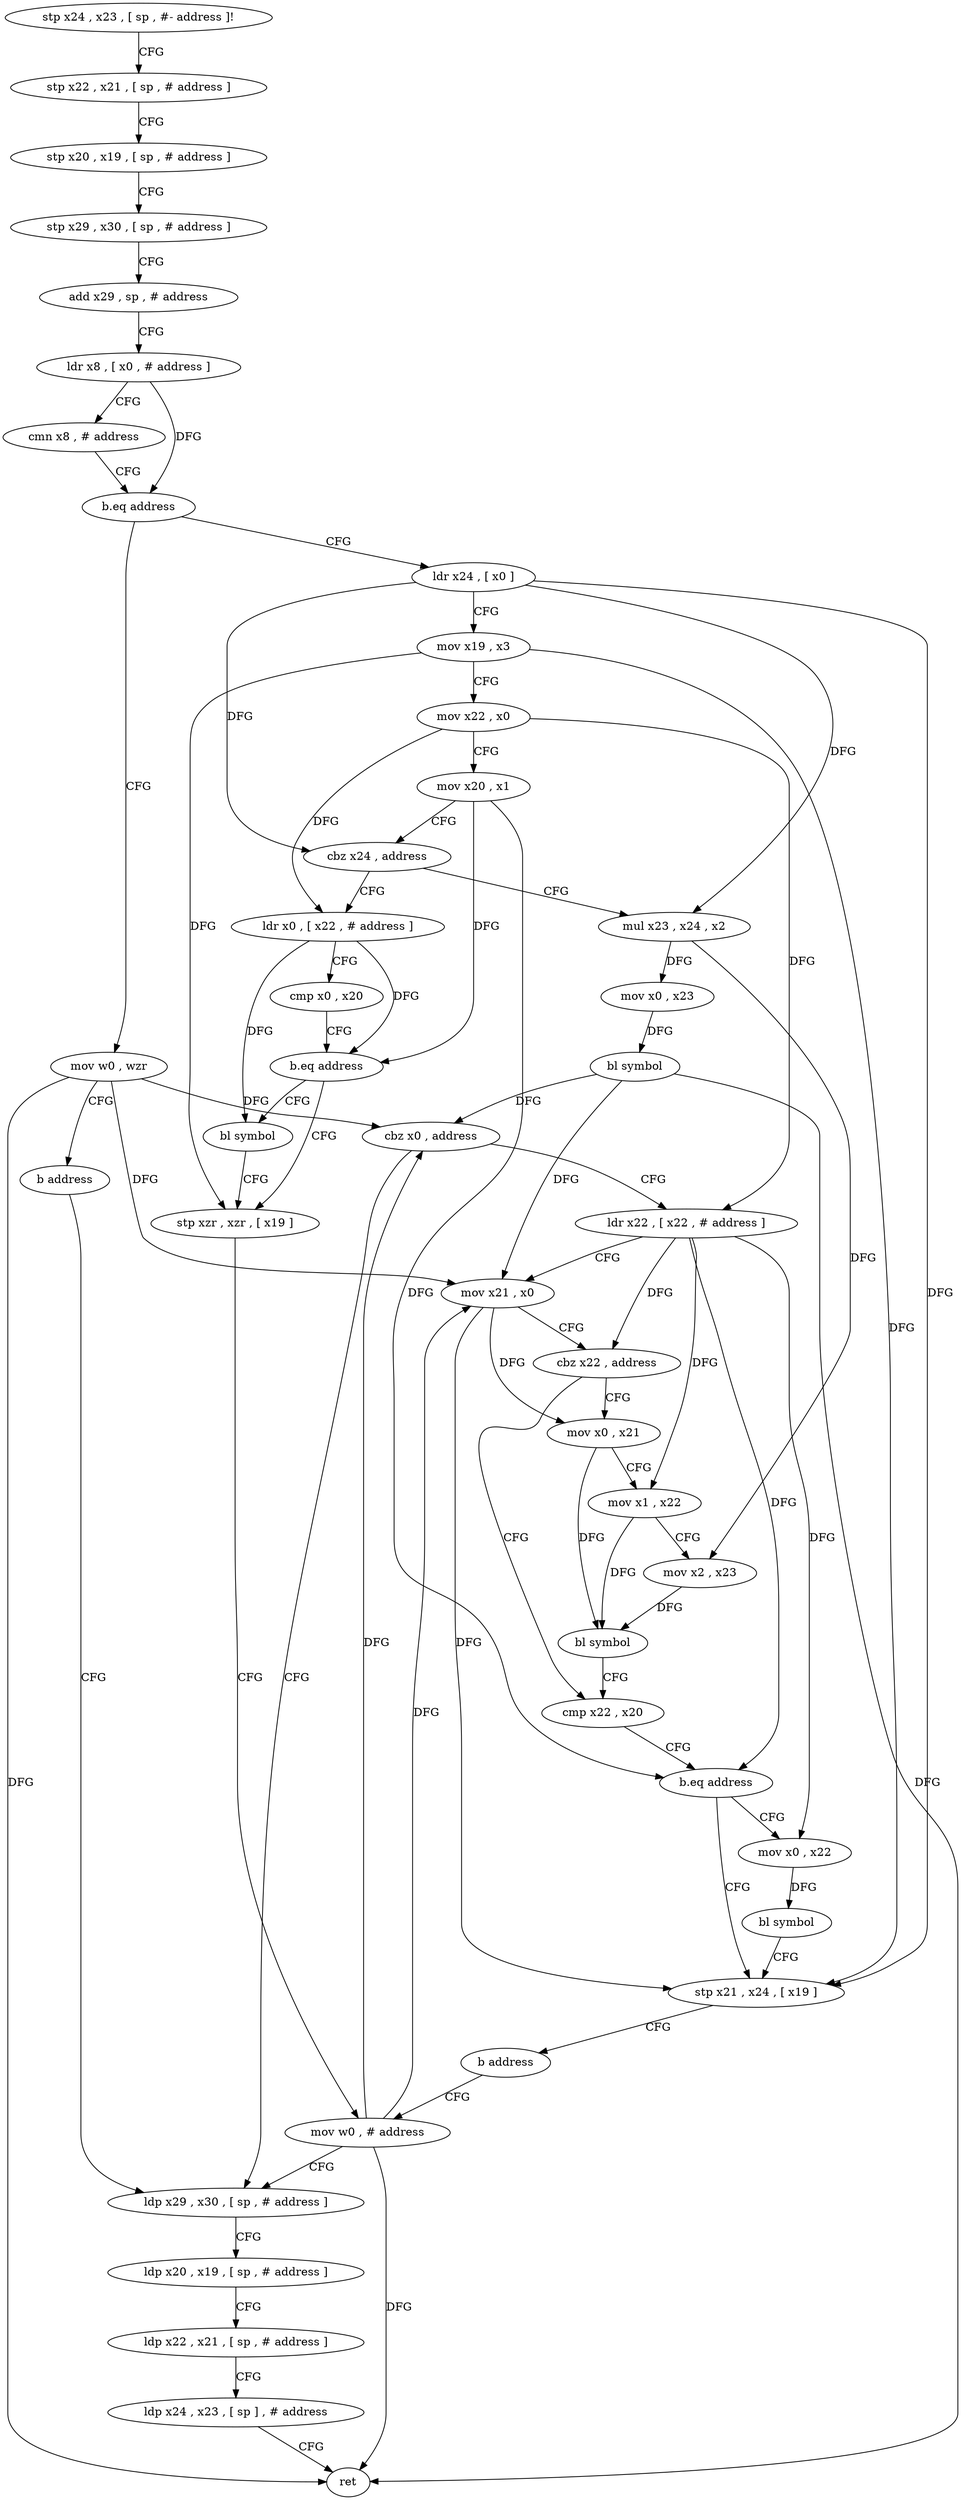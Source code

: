 digraph "func" {
"156952" [label = "stp x24 , x23 , [ sp , #- address ]!" ]
"156956" [label = "stp x22 , x21 , [ sp , # address ]" ]
"156960" [label = "stp x20 , x19 , [ sp , # address ]" ]
"156964" [label = "stp x29 , x30 , [ sp , # address ]" ]
"156968" [label = "add x29 , sp , # address" ]
"156972" [label = "ldr x8 , [ x0 , # address ]" ]
"156976" [label = "cmn x8 , # address" ]
"156980" [label = "b.eq address" ]
"157072" [label = "mov w0 , wzr" ]
"156984" [label = "ldr x24 , [ x0 ]" ]
"157076" [label = "b address" ]
"157104" [label = "ldp x29 , x30 , [ sp , # address ]" ]
"156988" [label = "mov x19 , x3" ]
"156992" [label = "mov x22 , x0" ]
"156996" [label = "mov x20 , x1" ]
"157000" [label = "cbz x24 , address" ]
"157080" [label = "ldr x0 , [ x22 , # address ]" ]
"157004" [label = "mul x23 , x24 , x2" ]
"157108" [label = "ldp x20 , x19 , [ sp , # address ]" ]
"157112" [label = "ldp x22 , x21 , [ sp , # address ]" ]
"157116" [label = "ldp x24 , x23 , [ sp ] , # address" ]
"157120" [label = "ret" ]
"157084" [label = "cmp x0 , x20" ]
"157088" [label = "b.eq address" ]
"157096" [label = "stp xzr , xzr , [ x19 ]" ]
"157092" [label = "bl symbol" ]
"157008" [label = "mov x0 , x23" ]
"157012" [label = "bl symbol" ]
"157016" [label = "cbz x0 , address" ]
"157020" [label = "ldr x22 , [ x22 , # address ]" ]
"157100" [label = "mov w0 , # address" ]
"157024" [label = "mov x21 , x0" ]
"157028" [label = "cbz x22 , address" ]
"157048" [label = "cmp x22 , x20" ]
"157032" [label = "mov x0 , x21" ]
"157052" [label = "b.eq address" ]
"157064" [label = "stp x21 , x24 , [ x19 ]" ]
"157056" [label = "mov x0 , x22" ]
"157036" [label = "mov x1 , x22" ]
"157040" [label = "mov x2 , x23" ]
"157044" [label = "bl symbol" ]
"157068" [label = "b address" ]
"157060" [label = "bl symbol" ]
"156952" -> "156956" [ label = "CFG" ]
"156956" -> "156960" [ label = "CFG" ]
"156960" -> "156964" [ label = "CFG" ]
"156964" -> "156968" [ label = "CFG" ]
"156968" -> "156972" [ label = "CFG" ]
"156972" -> "156976" [ label = "CFG" ]
"156972" -> "156980" [ label = "DFG" ]
"156976" -> "156980" [ label = "CFG" ]
"156980" -> "157072" [ label = "CFG" ]
"156980" -> "156984" [ label = "CFG" ]
"157072" -> "157076" [ label = "CFG" ]
"157072" -> "157120" [ label = "DFG" ]
"157072" -> "157016" [ label = "DFG" ]
"157072" -> "157024" [ label = "DFG" ]
"156984" -> "156988" [ label = "CFG" ]
"156984" -> "157000" [ label = "DFG" ]
"156984" -> "157004" [ label = "DFG" ]
"156984" -> "157064" [ label = "DFG" ]
"157076" -> "157104" [ label = "CFG" ]
"157104" -> "157108" [ label = "CFG" ]
"156988" -> "156992" [ label = "CFG" ]
"156988" -> "157096" [ label = "DFG" ]
"156988" -> "157064" [ label = "DFG" ]
"156992" -> "156996" [ label = "CFG" ]
"156992" -> "157080" [ label = "DFG" ]
"156992" -> "157020" [ label = "DFG" ]
"156996" -> "157000" [ label = "CFG" ]
"156996" -> "157088" [ label = "DFG" ]
"156996" -> "157052" [ label = "DFG" ]
"157000" -> "157080" [ label = "CFG" ]
"157000" -> "157004" [ label = "CFG" ]
"157080" -> "157084" [ label = "CFG" ]
"157080" -> "157088" [ label = "DFG" ]
"157080" -> "157092" [ label = "DFG" ]
"157004" -> "157008" [ label = "DFG" ]
"157004" -> "157040" [ label = "DFG" ]
"157108" -> "157112" [ label = "CFG" ]
"157112" -> "157116" [ label = "CFG" ]
"157116" -> "157120" [ label = "CFG" ]
"157084" -> "157088" [ label = "CFG" ]
"157088" -> "157096" [ label = "CFG" ]
"157088" -> "157092" [ label = "CFG" ]
"157096" -> "157100" [ label = "CFG" ]
"157092" -> "157096" [ label = "CFG" ]
"157008" -> "157012" [ label = "DFG" ]
"157012" -> "157016" [ label = "DFG" ]
"157012" -> "157120" [ label = "DFG" ]
"157012" -> "157024" [ label = "DFG" ]
"157016" -> "157104" [ label = "CFG" ]
"157016" -> "157020" [ label = "CFG" ]
"157020" -> "157024" [ label = "CFG" ]
"157020" -> "157028" [ label = "DFG" ]
"157020" -> "157052" [ label = "DFG" ]
"157020" -> "157036" [ label = "DFG" ]
"157020" -> "157056" [ label = "DFG" ]
"157100" -> "157104" [ label = "CFG" ]
"157100" -> "157016" [ label = "DFG" ]
"157100" -> "157024" [ label = "DFG" ]
"157100" -> "157120" [ label = "DFG" ]
"157024" -> "157028" [ label = "CFG" ]
"157024" -> "157032" [ label = "DFG" ]
"157024" -> "157064" [ label = "DFG" ]
"157028" -> "157048" [ label = "CFG" ]
"157028" -> "157032" [ label = "CFG" ]
"157048" -> "157052" [ label = "CFG" ]
"157032" -> "157036" [ label = "CFG" ]
"157032" -> "157044" [ label = "DFG" ]
"157052" -> "157064" [ label = "CFG" ]
"157052" -> "157056" [ label = "CFG" ]
"157064" -> "157068" [ label = "CFG" ]
"157056" -> "157060" [ label = "DFG" ]
"157036" -> "157040" [ label = "CFG" ]
"157036" -> "157044" [ label = "DFG" ]
"157040" -> "157044" [ label = "DFG" ]
"157044" -> "157048" [ label = "CFG" ]
"157068" -> "157100" [ label = "CFG" ]
"157060" -> "157064" [ label = "CFG" ]
}
